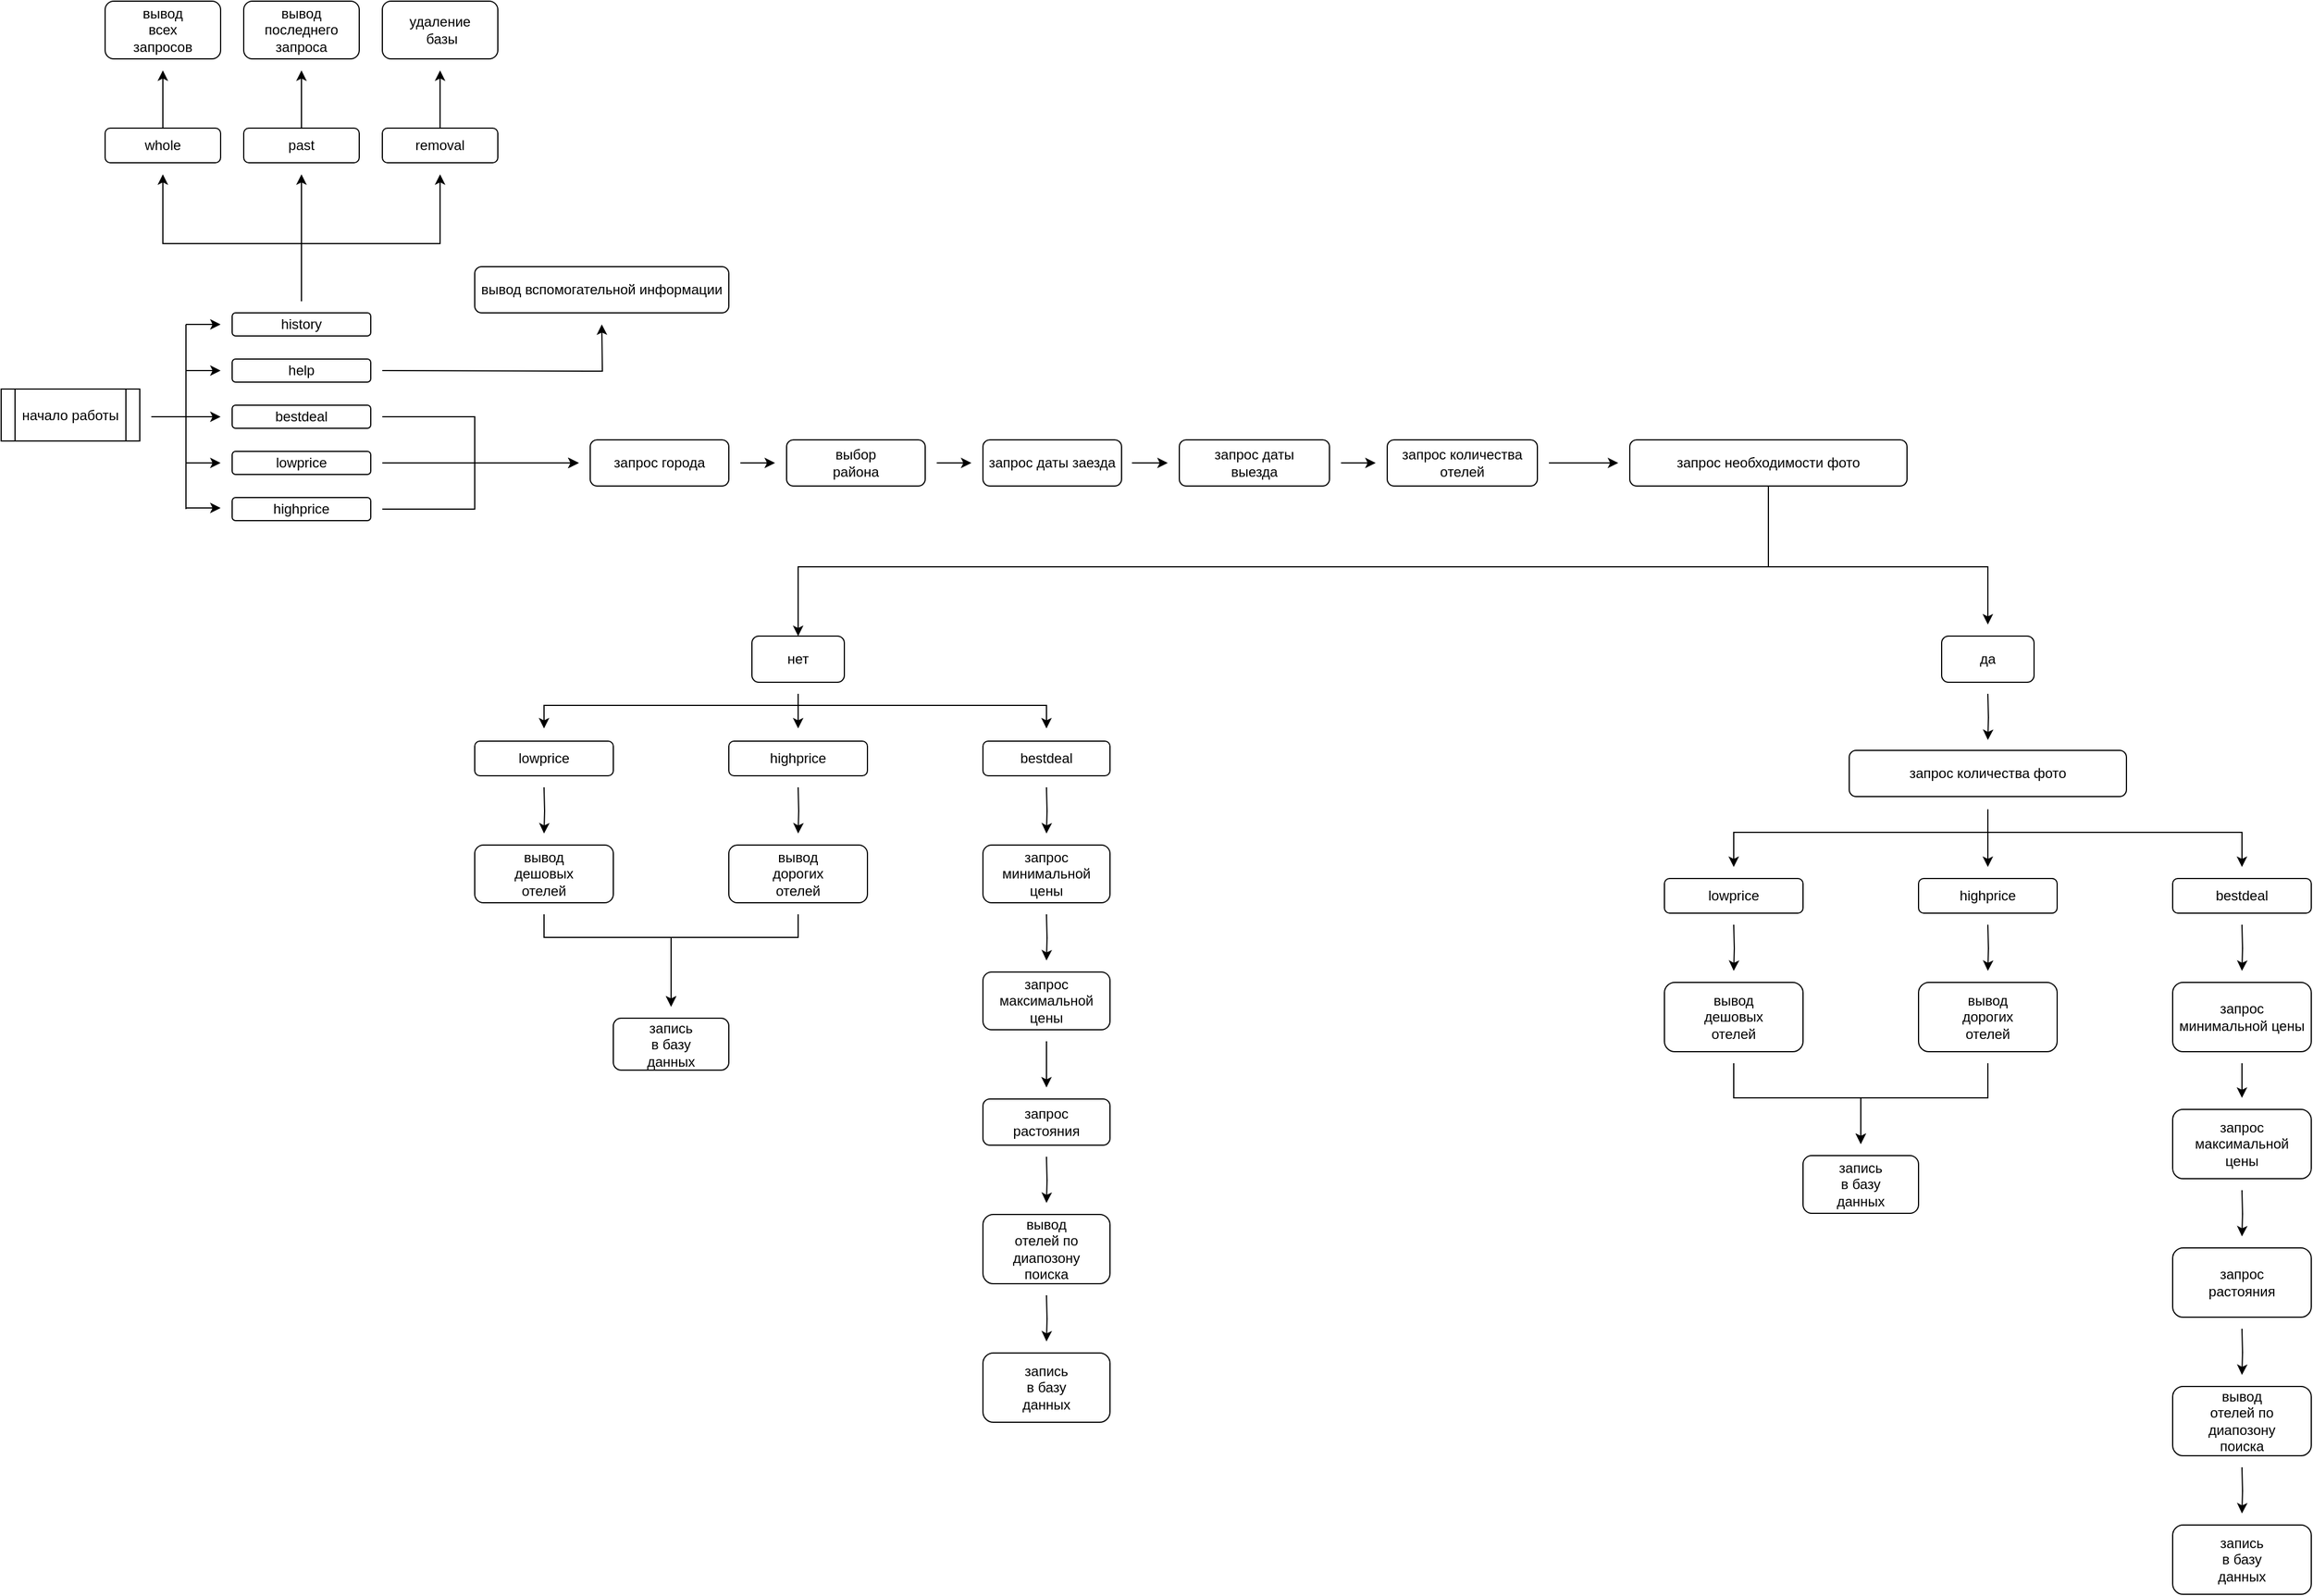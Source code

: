 <mxfile version="18.0.3" type="github">
  <diagram id="-Uqg80dW-zv_m_o8dXyt" name="Page-1">
    <mxGraphModel dx="1348" dy="793" grid="1" gridSize="10" guides="1" tooltips="1" connect="1" arrows="1" fold="1" page="1" pageScale="1" pageWidth="2336" pageHeight="1654" math="0" shadow="0">
      <root>
        <mxCell id="0" />
        <mxCell id="1" parent="0" />
        <mxCell id="ux3j7GME9vnayOOJl4hh-6" value="начало работы" style="shape=process;whiteSpace=wrap;html=1;backgroundOutline=1;" parent="1" vertex="1">
          <mxGeometry x="40" y="546" width="120" height="45" as="geometry" />
        </mxCell>
        <mxCell id="ux3j7GME9vnayOOJl4hh-25" value="" style="edgeStyle=orthogonalEdgeStyle;rounded=0;orthogonalLoop=1;jettySize=auto;html=1;" parent="1" edge="1">
          <mxGeometry relative="1" as="geometry">
            <mxPoint x="300" y="470" as="sourcePoint" />
            <mxPoint x="180" y="360" as="targetPoint" />
            <Array as="points">
              <mxPoint x="300" y="420" />
              <mxPoint x="180" y="420" />
            </Array>
          </mxGeometry>
        </mxCell>
        <mxCell id="ux3j7GME9vnayOOJl4hh-27" value="" style="edgeStyle=orthogonalEdgeStyle;rounded=0;orthogonalLoop=1;jettySize=auto;html=1;" parent="1" edge="1">
          <mxGeometry relative="1" as="geometry">
            <mxPoint x="300" y="470" as="sourcePoint" />
            <mxPoint x="420" y="360" as="targetPoint" />
            <Array as="points">
              <mxPoint x="300" y="420" />
              <mxPoint x="420" y="420" />
            </Array>
          </mxGeometry>
        </mxCell>
        <mxCell id="ux3j7GME9vnayOOJl4hh-7" value="history" style="rounded=1;whiteSpace=wrap;html=1;" parent="1" vertex="1">
          <mxGeometry x="240" y="480" width="120" height="20" as="geometry" />
        </mxCell>
        <mxCell id="ux3j7GME9vnayOOJl4hh-42" value="" style="edgeStyle=orthogonalEdgeStyle;rounded=0;orthogonalLoop=1;jettySize=auto;html=1;" parent="1" edge="1">
          <mxGeometry relative="1" as="geometry">
            <mxPoint x="370" y="530" as="sourcePoint" />
            <mxPoint x="560" y="490" as="targetPoint" />
          </mxGeometry>
        </mxCell>
        <mxCell id="ux3j7GME9vnayOOJl4hh-8" value="help" style="rounded=1;whiteSpace=wrap;html=1;" parent="1" vertex="1">
          <mxGeometry x="240" y="520" width="120" height="20" as="geometry" />
        </mxCell>
        <mxCell id="ux3j7GME9vnayOOJl4hh-44" value="" style="edgeStyle=orthogonalEdgeStyle;rounded=0;orthogonalLoop=1;jettySize=auto;html=1;" parent="1" edge="1">
          <mxGeometry relative="1" as="geometry">
            <mxPoint x="370" y="570" as="sourcePoint" />
            <mxPoint x="540" y="610" as="targetPoint" />
            <Array as="points">
              <mxPoint x="450" y="570" />
              <mxPoint x="450" y="610" />
              <mxPoint x="540" y="610" />
            </Array>
          </mxGeometry>
        </mxCell>
        <mxCell id="ux3j7GME9vnayOOJl4hh-9" value="bestdeal" style="rounded=1;whiteSpace=wrap;html=1;" parent="1" vertex="1">
          <mxGeometry x="240" y="560" width="120" height="20" as="geometry" />
        </mxCell>
        <mxCell id="ux3j7GME9vnayOOJl4hh-48" value="" style="edgeStyle=orthogonalEdgeStyle;rounded=0;orthogonalLoop=1;jettySize=auto;html=1;" parent="1" edge="1">
          <mxGeometry relative="1" as="geometry">
            <mxPoint x="370" y="610" as="sourcePoint" />
            <mxPoint x="540" y="610" as="targetPoint" />
            <Array as="points">
              <mxPoint x="540" y="610" />
            </Array>
          </mxGeometry>
        </mxCell>
        <mxCell id="ux3j7GME9vnayOOJl4hh-10" value="lowprice" style="rounded=1;whiteSpace=wrap;html=1;" parent="1" vertex="1">
          <mxGeometry x="240" y="600" width="120" height="20" as="geometry" />
        </mxCell>
        <mxCell id="ux3j7GME9vnayOOJl4hh-46" value="" style="edgeStyle=orthogonalEdgeStyle;rounded=0;orthogonalLoop=1;jettySize=auto;html=1;" parent="1" edge="1">
          <mxGeometry relative="1" as="geometry">
            <mxPoint x="370" y="650" as="sourcePoint" />
            <mxPoint x="540" y="610" as="targetPoint" />
            <Array as="points">
              <mxPoint x="450" y="650" />
              <mxPoint x="450" y="610" />
            </Array>
          </mxGeometry>
        </mxCell>
        <mxCell id="ux3j7GME9vnayOOJl4hh-11" value="highprice" style="rounded=1;whiteSpace=wrap;html=1;" parent="1" vertex="1">
          <mxGeometry x="240" y="640" width="120" height="20" as="geometry" />
        </mxCell>
        <mxCell id="ux3j7GME9vnayOOJl4hh-13" value="" style="endArrow=none;html=1;rounded=0;" parent="1" edge="1">
          <mxGeometry width="50" height="50" relative="1" as="geometry">
            <mxPoint x="170" y="570" as="sourcePoint" />
            <mxPoint x="200" y="570" as="targetPoint" />
          </mxGeometry>
        </mxCell>
        <mxCell id="ux3j7GME9vnayOOJl4hh-14" value="" style="endArrow=none;html=1;rounded=0;" parent="1" edge="1">
          <mxGeometry width="50" height="50" relative="1" as="geometry">
            <mxPoint x="200" y="650" as="sourcePoint" />
            <mxPoint x="200" y="490" as="targetPoint" />
          </mxGeometry>
        </mxCell>
        <mxCell id="ux3j7GME9vnayOOJl4hh-15" value="" style="endArrow=classic;html=1;rounded=0;" parent="1" edge="1">
          <mxGeometry width="50" height="50" relative="1" as="geometry">
            <mxPoint x="200" y="490" as="sourcePoint" />
            <mxPoint x="230" y="490" as="targetPoint" />
          </mxGeometry>
        </mxCell>
        <mxCell id="ux3j7GME9vnayOOJl4hh-18" value="" style="endArrow=classic;html=1;rounded=0;" parent="1" edge="1">
          <mxGeometry width="50" height="50" relative="1" as="geometry">
            <mxPoint x="200" y="570" as="sourcePoint" />
            <mxPoint x="230" y="570" as="targetPoint" />
          </mxGeometry>
        </mxCell>
        <mxCell id="ux3j7GME9vnayOOJl4hh-19" value="" style="endArrow=classic;html=1;rounded=0;" parent="1" edge="1">
          <mxGeometry width="50" height="50" relative="1" as="geometry">
            <mxPoint x="210" y="530" as="sourcePoint" />
            <mxPoint x="230" y="530" as="targetPoint" />
            <Array as="points">
              <mxPoint x="200" y="530" />
            </Array>
          </mxGeometry>
        </mxCell>
        <mxCell id="ux3j7GME9vnayOOJl4hh-20" value="" style="endArrow=classic;html=1;rounded=0;" parent="1" edge="1">
          <mxGeometry width="50" height="50" relative="1" as="geometry">
            <mxPoint x="200" y="610" as="sourcePoint" />
            <mxPoint x="230" y="610" as="targetPoint" />
          </mxGeometry>
        </mxCell>
        <mxCell id="ux3j7GME9vnayOOJl4hh-21" value="" style="endArrow=classic;html=1;rounded=0;" parent="1" edge="1">
          <mxGeometry width="50" height="50" relative="1" as="geometry">
            <mxPoint x="200" y="649" as="sourcePoint" />
            <mxPoint x="230" y="649" as="targetPoint" />
          </mxGeometry>
        </mxCell>
        <mxCell id="ux3j7GME9vnayOOJl4hh-33" value="" style="edgeStyle=orthogonalEdgeStyle;rounded=0;orthogonalLoop=1;jettySize=auto;html=1;" parent="1" source="ux3j7GME9vnayOOJl4hh-22" edge="1">
          <mxGeometry relative="1" as="geometry">
            <mxPoint x="300" y="270" as="targetPoint" />
          </mxGeometry>
        </mxCell>
        <mxCell id="ux3j7GME9vnayOOJl4hh-22" value="past" style="whiteSpace=wrap;html=1;rounded=1;" parent="1" vertex="1">
          <mxGeometry x="250" y="320" width="100" height="30" as="geometry" />
        </mxCell>
        <mxCell id="ux3j7GME9vnayOOJl4hh-35" value="" style="edgeStyle=orthogonalEdgeStyle;rounded=0;orthogonalLoop=1;jettySize=auto;html=1;" parent="1" source="ux3j7GME9vnayOOJl4hh-26" edge="1">
          <mxGeometry relative="1" as="geometry">
            <mxPoint x="420" y="270" as="targetPoint" />
          </mxGeometry>
        </mxCell>
        <mxCell id="ux3j7GME9vnayOOJl4hh-26" value="removal" style="whiteSpace=wrap;html=1;rounded=1;" parent="1" vertex="1">
          <mxGeometry x="370" y="320" width="100" height="30" as="geometry" />
        </mxCell>
        <mxCell id="ux3j7GME9vnayOOJl4hh-31" value="" style="edgeStyle=orthogonalEdgeStyle;rounded=0;orthogonalLoop=1;jettySize=auto;html=1;" parent="1" source="ux3j7GME9vnayOOJl4hh-24" edge="1">
          <mxGeometry relative="1" as="geometry">
            <mxPoint x="180" y="270" as="targetPoint" />
          </mxGeometry>
        </mxCell>
        <mxCell id="ux3j7GME9vnayOOJl4hh-24" value="whole" style="whiteSpace=wrap;html=1;rounded=1;" parent="1" vertex="1">
          <mxGeometry x="130" y="320" width="100" height="30" as="geometry" />
        </mxCell>
        <mxCell id="ux3j7GME9vnayOOJl4hh-29" value="" style="endArrow=classic;html=1;rounded=0;" parent="1" edge="1">
          <mxGeometry width="50" height="50" relative="1" as="geometry">
            <mxPoint x="300" y="420" as="sourcePoint" />
            <mxPoint x="300" y="360" as="targetPoint" />
          </mxGeometry>
        </mxCell>
        <mxCell id="ux3j7GME9vnayOOJl4hh-30" value="&lt;div&gt;вывод &lt;br&gt;&lt;/div&gt;&lt;div&gt;всех &lt;br&gt;&lt;/div&gt;&lt;div&gt;запросов&lt;/div&gt;" style="whiteSpace=wrap;html=1;rounded=1;" parent="1" vertex="1">
          <mxGeometry x="130" y="210" width="100" height="50" as="geometry" />
        </mxCell>
        <mxCell id="ux3j7GME9vnayOOJl4hh-32" value="вывод последнего запроса" style="whiteSpace=wrap;html=1;rounded=1;" parent="1" vertex="1">
          <mxGeometry x="250" y="210" width="100" height="50" as="geometry" />
        </mxCell>
        <mxCell id="ux3j7GME9vnayOOJl4hh-34" value="&lt;div&gt;удаление&lt;/div&gt;&lt;div&gt;&amp;nbsp;базы&lt;/div&gt;" style="whiteSpace=wrap;html=1;rounded=1;" parent="1" vertex="1">
          <mxGeometry x="370" y="210" width="100" height="50" as="geometry" />
        </mxCell>
        <mxCell id="ux3j7GME9vnayOOJl4hh-41" value="вывод вспомогательной информации" style="whiteSpace=wrap;html=1;rounded=1;" parent="1" vertex="1">
          <mxGeometry x="450" y="440" width="220" height="40" as="geometry" />
        </mxCell>
        <mxCell id="ux3j7GME9vnayOOJl4hh-50" value="" style="edgeStyle=orthogonalEdgeStyle;rounded=0;orthogonalLoop=1;jettySize=auto;html=1;" parent="1" edge="1">
          <mxGeometry relative="1" as="geometry">
            <mxPoint x="680" y="610" as="sourcePoint" />
            <mxPoint x="710" y="610" as="targetPoint" />
          </mxGeometry>
        </mxCell>
        <mxCell id="ux3j7GME9vnayOOJl4hh-43" value="запрос города" style="whiteSpace=wrap;html=1;rounded=1;" parent="1" vertex="1">
          <mxGeometry x="550" y="590" width="120" height="40" as="geometry" />
        </mxCell>
        <mxCell id="ux3j7GME9vnayOOJl4hh-52" value="" style="edgeStyle=orthogonalEdgeStyle;rounded=0;orthogonalLoop=1;jettySize=auto;html=1;" parent="1" edge="1">
          <mxGeometry relative="1" as="geometry">
            <mxPoint x="850" y="610" as="sourcePoint" />
            <mxPoint x="880" y="610" as="targetPoint" />
          </mxGeometry>
        </mxCell>
        <mxCell id="ux3j7GME9vnayOOJl4hh-49" value="&lt;div&gt;выбор &lt;br&gt;&lt;/div&gt;&lt;div&gt;района&lt;/div&gt;" style="whiteSpace=wrap;html=1;rounded=1;" parent="1" vertex="1">
          <mxGeometry x="720" y="590" width="120" height="40" as="geometry" />
        </mxCell>
        <mxCell id="ux3j7GME9vnayOOJl4hh-54" value="" style="edgeStyle=orthogonalEdgeStyle;rounded=0;orthogonalLoop=1;jettySize=auto;html=1;" parent="1" edge="1">
          <mxGeometry relative="1" as="geometry">
            <mxPoint x="1019" y="610" as="sourcePoint" />
            <mxPoint x="1050" y="610" as="targetPoint" />
          </mxGeometry>
        </mxCell>
        <mxCell id="ux3j7GME9vnayOOJl4hh-51" value="запрос даты заезда" style="whiteSpace=wrap;html=1;rounded=1;" parent="1" vertex="1">
          <mxGeometry x="890" y="590" width="120" height="40" as="geometry" />
        </mxCell>
        <mxCell id="ux3j7GME9vnayOOJl4hh-56" value="" style="edgeStyle=orthogonalEdgeStyle;rounded=0;orthogonalLoop=1;jettySize=auto;html=1;" parent="1" edge="1">
          <mxGeometry relative="1" as="geometry">
            <mxPoint x="1200" y="610" as="sourcePoint" />
            <mxPoint x="1230" y="610" as="targetPoint" />
          </mxGeometry>
        </mxCell>
        <mxCell id="ux3j7GME9vnayOOJl4hh-53" value="&lt;div&gt;запрос даты &lt;br&gt;&lt;/div&gt;&lt;div&gt;выезда &lt;/div&gt;" style="whiteSpace=wrap;html=1;rounded=1;" parent="1" vertex="1">
          <mxGeometry x="1060" y="590" width="130" height="40" as="geometry" />
        </mxCell>
        <mxCell id="ux3j7GME9vnayOOJl4hh-58" value="" style="edgeStyle=orthogonalEdgeStyle;rounded=0;orthogonalLoop=1;jettySize=auto;html=1;" parent="1" edge="1">
          <mxGeometry relative="1" as="geometry">
            <mxPoint x="1380" y="610" as="sourcePoint" />
            <mxPoint x="1440" y="610" as="targetPoint" />
          </mxGeometry>
        </mxCell>
        <mxCell id="ux3j7GME9vnayOOJl4hh-55" value="запрос количества отелей" style="whiteSpace=wrap;html=1;rounded=1;" parent="1" vertex="1">
          <mxGeometry x="1240" y="590" width="130" height="40" as="geometry" />
        </mxCell>
        <mxCell id="ux3j7GME9vnayOOJl4hh-60" value="" style="edgeStyle=orthogonalEdgeStyle;rounded=0;orthogonalLoop=1;jettySize=auto;html=1;" parent="1" source="ux3j7GME9vnayOOJl4hh-57" target="ux3j7GME9vnayOOJl4hh-59" edge="1">
          <mxGeometry relative="1" as="geometry">
            <Array as="points">
              <mxPoint x="1570" y="700" />
              <mxPoint x="730" y="700" />
            </Array>
          </mxGeometry>
        </mxCell>
        <mxCell id="ux3j7GME9vnayOOJl4hh-62" value="" style="edgeStyle=orthogonalEdgeStyle;rounded=0;orthogonalLoop=1;jettySize=auto;html=1;" parent="1" source="ux3j7GME9vnayOOJl4hh-57" edge="1">
          <mxGeometry relative="1" as="geometry">
            <mxPoint x="1760" y="750" as="targetPoint" />
            <Array as="points">
              <mxPoint x="1570" y="700" />
              <mxPoint x="1760" y="700" />
            </Array>
          </mxGeometry>
        </mxCell>
        <mxCell id="ux3j7GME9vnayOOJl4hh-57" value="запрос необходимости фото" style="whiteSpace=wrap;html=1;rounded=1;" parent="1" vertex="1">
          <mxGeometry x="1450" y="590" width="240" height="40" as="geometry" />
        </mxCell>
        <mxCell id="ux3j7GME9vnayOOJl4hh-64" value="" style="edgeStyle=orthogonalEdgeStyle;rounded=0;orthogonalLoop=1;jettySize=auto;html=1;" parent="1" edge="1">
          <mxGeometry relative="1" as="geometry">
            <mxPoint x="730" y="810" as="sourcePoint" />
            <mxPoint x="510" y="840" as="targetPoint" />
            <Array as="points">
              <mxPoint x="730" y="820" />
              <mxPoint x="510" y="820" />
            </Array>
          </mxGeometry>
        </mxCell>
        <mxCell id="ux3j7GME9vnayOOJl4hh-66" value="" style="edgeStyle=orthogonalEdgeStyle;rounded=0;orthogonalLoop=1;jettySize=auto;html=1;" parent="1" edge="1">
          <mxGeometry relative="1" as="geometry">
            <mxPoint x="730" y="810" as="sourcePoint" />
            <mxPoint x="730" y="840" as="targetPoint" />
          </mxGeometry>
        </mxCell>
        <mxCell id="ux3j7GME9vnayOOJl4hh-69" value="" style="edgeStyle=orthogonalEdgeStyle;rounded=0;orthogonalLoop=1;jettySize=auto;html=1;" parent="1" edge="1">
          <mxGeometry relative="1" as="geometry">
            <mxPoint x="730" y="810" as="sourcePoint" />
            <mxPoint x="945" y="840" as="targetPoint" />
            <Array as="points">
              <mxPoint x="730" y="820" />
              <mxPoint x="945" y="820" />
            </Array>
          </mxGeometry>
        </mxCell>
        <mxCell id="ux3j7GME9vnayOOJl4hh-59" value="нет" style="whiteSpace=wrap;html=1;rounded=1;" parent="1" vertex="1">
          <mxGeometry x="690" y="760" width="80" height="40" as="geometry" />
        </mxCell>
        <mxCell id="ux3j7GME9vnayOOJl4hh-90" value="" style="edgeStyle=orthogonalEdgeStyle;rounded=0;orthogonalLoop=1;jettySize=auto;html=1;" parent="1" edge="1">
          <mxGeometry relative="1" as="geometry">
            <mxPoint x="1760" y="810" as="sourcePoint" />
            <mxPoint x="1760" y="850" as="targetPoint" />
          </mxGeometry>
        </mxCell>
        <mxCell id="ux3j7GME9vnayOOJl4hh-61" value="да" style="whiteSpace=wrap;html=1;rounded=1;" parent="1" vertex="1">
          <mxGeometry x="1720" y="760" width="80" height="40" as="geometry" />
        </mxCell>
        <mxCell id="ux3j7GME9vnayOOJl4hh-72" value="" style="edgeStyle=orthogonalEdgeStyle;rounded=0;orthogonalLoop=1;jettySize=auto;html=1;" parent="1" edge="1">
          <mxGeometry relative="1" as="geometry">
            <mxPoint x="510" y="891" as="sourcePoint" />
            <mxPoint x="510" y="931" as="targetPoint" />
          </mxGeometry>
        </mxCell>
        <mxCell id="ux3j7GME9vnayOOJl4hh-63" value="lowprice" style="whiteSpace=wrap;html=1;rounded=1;" parent="1" vertex="1">
          <mxGeometry x="450" y="851" width="120" height="30" as="geometry" />
        </mxCell>
        <mxCell id="ux3j7GME9vnayOOJl4hh-74" value="" style="edgeStyle=orthogonalEdgeStyle;rounded=0;orthogonalLoop=1;jettySize=auto;html=1;" parent="1" edge="1">
          <mxGeometry relative="1" as="geometry">
            <mxPoint x="730" y="891" as="sourcePoint" />
            <mxPoint x="730" y="931" as="targetPoint" />
          </mxGeometry>
        </mxCell>
        <mxCell id="ux3j7GME9vnayOOJl4hh-65" value="highprice" style="whiteSpace=wrap;html=1;rounded=1;" parent="1" vertex="1">
          <mxGeometry x="670" y="851" width="120" height="30" as="geometry" />
        </mxCell>
        <mxCell id="ux3j7GME9vnayOOJl4hh-76" value="" style="edgeStyle=orthogonalEdgeStyle;rounded=0;orthogonalLoop=1;jettySize=auto;html=1;" parent="1" edge="1">
          <mxGeometry relative="1" as="geometry">
            <mxPoint x="945" y="891" as="sourcePoint" />
            <mxPoint x="945" y="931" as="targetPoint" />
          </mxGeometry>
        </mxCell>
        <mxCell id="ux3j7GME9vnayOOJl4hh-68" value="bestdeal" style="whiteSpace=wrap;html=1;rounded=1;" parent="1" vertex="1">
          <mxGeometry x="890" y="851" width="110" height="30" as="geometry" />
        </mxCell>
        <mxCell id="ux3j7GME9vnayOOJl4hh-78" value="" style="edgeStyle=orthogonalEdgeStyle;rounded=0;orthogonalLoop=1;jettySize=auto;html=1;" parent="1" edge="1">
          <mxGeometry relative="1" as="geometry">
            <mxPoint x="510" y="1001" as="sourcePoint" />
            <mxPoint x="620" y="1081" as="targetPoint" />
            <Array as="points">
              <mxPoint x="510" y="1021" />
              <mxPoint x="620" y="1021" />
            </Array>
          </mxGeometry>
        </mxCell>
        <mxCell id="ux3j7GME9vnayOOJl4hh-71" value="&lt;div&gt;вывод &lt;br&gt;&lt;/div&gt;&lt;div&gt;дешовых &lt;br&gt;&lt;/div&gt;&lt;div&gt;отелей&lt;/div&gt;" style="whiteSpace=wrap;html=1;rounded=1;" parent="1" vertex="1">
          <mxGeometry x="450" y="941" width="120" height="50" as="geometry" />
        </mxCell>
        <mxCell id="ux3j7GME9vnayOOJl4hh-80" value="" style="edgeStyle=orthogonalEdgeStyle;rounded=0;orthogonalLoop=1;jettySize=auto;html=1;" parent="1" edge="1">
          <mxGeometry relative="1" as="geometry">
            <mxPoint x="730" y="1001" as="sourcePoint" />
            <mxPoint x="620" y="1081" as="targetPoint" />
            <Array as="points">
              <mxPoint x="730" y="1021" />
              <mxPoint x="620" y="1021" />
            </Array>
          </mxGeometry>
        </mxCell>
        <mxCell id="ux3j7GME9vnayOOJl4hh-73" value="&lt;div&gt;вывод&lt;/div&gt;&lt;div&gt;дорогих&lt;/div&gt;&lt;div&gt;отелей&lt;br&gt;&lt;/div&gt;" style="whiteSpace=wrap;html=1;rounded=1;" parent="1" vertex="1">
          <mxGeometry x="670" y="941" width="120" height="50" as="geometry" />
        </mxCell>
        <mxCell id="ux3j7GME9vnayOOJl4hh-82" value="" style="edgeStyle=orthogonalEdgeStyle;rounded=0;orthogonalLoop=1;jettySize=auto;html=1;" parent="1" edge="1">
          <mxGeometry relative="1" as="geometry">
            <mxPoint x="945" y="1001" as="sourcePoint" />
            <mxPoint x="945" y="1041" as="targetPoint" />
          </mxGeometry>
        </mxCell>
        <mxCell id="ux3j7GME9vnayOOJl4hh-75" value="&lt;div&gt;запрос&lt;/div&gt;&lt;div&gt;минимальной цены&lt;br&gt;&lt;/div&gt;" style="whiteSpace=wrap;html=1;rounded=1;" parent="1" vertex="1">
          <mxGeometry x="890" y="941" width="110" height="50" as="geometry" />
        </mxCell>
        <mxCell id="ux3j7GME9vnayOOJl4hh-77" value="&lt;div&gt;запись&lt;/div&gt;&lt;div&gt;в базу&lt;/div&gt;&lt;div&gt;данных&lt;br&gt;&lt;/div&gt;" style="whiteSpace=wrap;html=1;rounded=1;" parent="1" vertex="1">
          <mxGeometry x="570" y="1091" width="100" height="45" as="geometry" />
        </mxCell>
        <mxCell id="ux3j7GME9vnayOOJl4hh-84" value="" style="edgeStyle=orthogonalEdgeStyle;rounded=0;orthogonalLoop=1;jettySize=auto;html=1;" parent="1" edge="1">
          <mxGeometry relative="1" as="geometry">
            <mxPoint x="945" y="1111" as="sourcePoint" />
            <mxPoint x="945" y="1151" as="targetPoint" />
            <Array as="points">
              <mxPoint x="945" y="1131" />
              <mxPoint x="945" y="1131" />
            </Array>
          </mxGeometry>
        </mxCell>
        <mxCell id="ux3j7GME9vnayOOJl4hh-81" value="&lt;div&gt;запрос&lt;/div&gt;&lt;div&gt;максимальной&lt;/div&gt;&lt;div&gt;цены&lt;br&gt;&lt;/div&gt;" style="whiteSpace=wrap;html=1;rounded=1;" parent="1" vertex="1">
          <mxGeometry x="890" y="1051" width="110" height="50" as="geometry" />
        </mxCell>
        <mxCell id="ux3j7GME9vnayOOJl4hh-86" value="" style="edgeStyle=orthogonalEdgeStyle;rounded=0;orthogonalLoop=1;jettySize=auto;html=1;" parent="1" edge="1">
          <mxGeometry relative="1" as="geometry">
            <mxPoint x="945" y="1211" as="sourcePoint" />
            <mxPoint x="945" y="1251" as="targetPoint" />
          </mxGeometry>
        </mxCell>
        <mxCell id="ux3j7GME9vnayOOJl4hh-83" value="&lt;div&gt;запрос&lt;/div&gt;&lt;div&gt;растояния&lt;br&gt;&lt;/div&gt;" style="whiteSpace=wrap;html=1;rounded=1;" parent="1" vertex="1">
          <mxGeometry x="890" y="1161" width="110" height="40" as="geometry" />
        </mxCell>
        <mxCell id="ux3j7GME9vnayOOJl4hh-88" value="" style="edgeStyle=orthogonalEdgeStyle;rounded=0;orthogonalLoop=1;jettySize=auto;html=1;" parent="1" edge="1">
          <mxGeometry relative="1" as="geometry">
            <mxPoint x="945" y="1331" as="sourcePoint" />
            <mxPoint x="945" y="1371" as="targetPoint" />
          </mxGeometry>
        </mxCell>
        <mxCell id="ux3j7GME9vnayOOJl4hh-85" value="&lt;div&gt;вывод&lt;/div&gt;&lt;div&gt;отелей по&lt;/div&gt;&lt;div&gt;диапозону&lt;/div&gt;&lt;div&gt;поиска&lt;br&gt;&lt;/div&gt;" style="whiteSpace=wrap;html=1;rounded=1;" parent="1" vertex="1">
          <mxGeometry x="890" y="1261" width="110" height="60" as="geometry" />
        </mxCell>
        <mxCell id="ux3j7GME9vnayOOJl4hh-87" value="&lt;div&gt;запись&lt;/div&gt;&lt;div&gt;в базу&lt;/div&gt;&lt;div&gt;данных&lt;br&gt;&lt;/div&gt;" style="whiteSpace=wrap;html=1;rounded=1;" parent="1" vertex="1">
          <mxGeometry x="890" y="1381" width="110" height="60" as="geometry" />
        </mxCell>
        <mxCell id="ux3j7GME9vnayOOJl4hh-115" style="edgeStyle=orthogonalEdgeStyle;rounded=0;orthogonalLoop=1;jettySize=auto;html=1;" parent="1" edge="1">
          <mxGeometry relative="1" as="geometry">
            <mxPoint x="1760" y="960" as="targetPoint" />
            <mxPoint x="1760" y="910" as="sourcePoint" />
          </mxGeometry>
        </mxCell>
        <mxCell id="ux3j7GME9vnayOOJl4hh-116" style="edgeStyle=orthogonalEdgeStyle;rounded=0;orthogonalLoop=1;jettySize=auto;html=1;" parent="1" edge="1">
          <mxGeometry relative="1" as="geometry">
            <mxPoint x="1540" y="960" as="targetPoint" />
            <mxPoint x="1760" y="910" as="sourcePoint" />
            <Array as="points">
              <mxPoint x="1760" y="930" />
              <mxPoint x="1540" y="930" />
            </Array>
          </mxGeometry>
        </mxCell>
        <mxCell id="ux3j7GME9vnayOOJl4hh-117" style="edgeStyle=orthogonalEdgeStyle;rounded=0;orthogonalLoop=1;jettySize=auto;html=1;" parent="1" edge="1">
          <mxGeometry relative="1" as="geometry">
            <mxPoint x="1980" y="960" as="targetPoint" />
            <mxPoint x="1760" y="910" as="sourcePoint" />
            <Array as="points">
              <mxPoint x="1760" y="930" />
              <mxPoint x="1980" y="930" />
              <mxPoint x="1980" y="960" />
            </Array>
          </mxGeometry>
        </mxCell>
        <mxCell id="ux3j7GME9vnayOOJl4hh-89" value="запрос количества фото" style="whiteSpace=wrap;html=1;rounded=1;" parent="1" vertex="1">
          <mxGeometry x="1640" y="859" width="240" height="40" as="geometry" />
        </mxCell>
        <mxCell id="ux3j7GME9vnayOOJl4hh-101" value="" style="edgeStyle=orthogonalEdgeStyle;rounded=0;orthogonalLoop=1;jettySize=auto;html=1;" parent="1" edge="1">
          <mxGeometry relative="1" as="geometry">
            <mxPoint x="1540" y="1010" as="sourcePoint" />
            <mxPoint x="1540" y="1050" as="targetPoint" />
          </mxGeometry>
        </mxCell>
        <mxCell id="ux3j7GME9vnayOOJl4hh-91" value="lowprice" style="whiteSpace=wrap;html=1;rounded=1;" parent="1" vertex="1">
          <mxGeometry x="1480" y="970" width="120" height="30" as="geometry" />
        </mxCell>
        <mxCell id="ux3j7GME9vnayOOJl4hh-103" value="" style="edgeStyle=orthogonalEdgeStyle;rounded=0;orthogonalLoop=1;jettySize=auto;html=1;" parent="1" edge="1">
          <mxGeometry relative="1" as="geometry">
            <mxPoint x="1760" y="1010" as="sourcePoint" />
            <mxPoint x="1760" y="1050" as="targetPoint" />
          </mxGeometry>
        </mxCell>
        <mxCell id="ux3j7GME9vnayOOJl4hh-93" value="highprice" style="whiteSpace=wrap;html=1;rounded=1;" parent="1" vertex="1">
          <mxGeometry x="1700" y="970" width="120" height="30" as="geometry" />
        </mxCell>
        <mxCell id="ux3j7GME9vnayOOJl4hh-105" value="" style="edgeStyle=orthogonalEdgeStyle;rounded=0;orthogonalLoop=1;jettySize=auto;html=1;" parent="1" edge="1">
          <mxGeometry relative="1" as="geometry">
            <mxPoint x="1980" y="1010" as="sourcePoint" />
            <mxPoint x="1980" y="1050" as="targetPoint" />
          </mxGeometry>
        </mxCell>
        <mxCell id="ux3j7GME9vnayOOJl4hh-98" value="bestdeal" style="whiteSpace=wrap;html=1;rounded=1;" parent="1" vertex="1">
          <mxGeometry x="1920" y="970" width="120" height="30" as="geometry" />
        </mxCell>
        <mxCell id="ux3j7GME9vnayOOJl4hh-107" value="" style="edgeStyle=orthogonalEdgeStyle;rounded=0;orthogonalLoop=1;jettySize=auto;html=1;" parent="1" edge="1">
          <mxGeometry relative="1" as="geometry">
            <mxPoint x="1540" y="1130" as="sourcePoint" />
            <mxPoint x="1650" y="1200" as="targetPoint" />
            <Array as="points">
              <mxPoint x="1540" y="1160" />
              <mxPoint x="1650" y="1160" />
              <mxPoint x="1650" y="1200" />
            </Array>
          </mxGeometry>
        </mxCell>
        <mxCell id="ux3j7GME9vnayOOJl4hh-100" value="&lt;div&gt;вывод &lt;br&gt;&lt;/div&gt;&lt;div&gt;дешовых &lt;br&gt;&lt;/div&gt;&lt;div&gt;отелей&lt;/div&gt;" style="whiteSpace=wrap;html=1;rounded=1;" parent="1" vertex="1">
          <mxGeometry x="1480" y="1060" width="120" height="60" as="geometry" />
        </mxCell>
        <mxCell id="ux3j7GME9vnayOOJl4hh-108" style="edgeStyle=orthogonalEdgeStyle;rounded=0;orthogonalLoop=1;jettySize=auto;html=1;" parent="1" edge="1">
          <mxGeometry relative="1" as="geometry">
            <mxPoint x="1760" y="1130" as="sourcePoint" />
            <mxPoint x="1650" y="1200" as="targetPoint" />
            <Array as="points">
              <mxPoint x="1760" y="1160" />
              <mxPoint x="1650" y="1160" />
              <mxPoint x="1650" y="1200" />
            </Array>
          </mxGeometry>
        </mxCell>
        <mxCell id="ux3j7GME9vnayOOJl4hh-102" value="&lt;div&gt;вывод&lt;/div&gt;&lt;div&gt;дорогих&lt;/div&gt;&lt;div&gt;отелей&lt;br&gt;&lt;/div&gt;" style="whiteSpace=wrap;html=1;rounded=1;" parent="1" vertex="1">
          <mxGeometry x="1700" y="1060" width="120" height="60" as="geometry" />
        </mxCell>
        <mxCell id="ux3j7GME9vnayOOJl4hh-110" value="" style="edgeStyle=orthogonalEdgeStyle;rounded=0;orthogonalLoop=1;jettySize=auto;html=1;" parent="1" edge="1">
          <mxGeometry relative="1" as="geometry">
            <mxPoint x="1980" y="1130" as="sourcePoint" />
            <mxPoint x="1980" y="1160" as="targetPoint" />
          </mxGeometry>
        </mxCell>
        <mxCell id="ux3j7GME9vnayOOJl4hh-104" value="&lt;div&gt;запрос&lt;/div&gt;&lt;div&gt;минимальной цены&lt;br&gt;&lt;/div&gt;" style="whiteSpace=wrap;html=1;rounded=1;" parent="1" vertex="1">
          <mxGeometry x="1920" y="1060" width="120" height="60" as="geometry" />
        </mxCell>
        <mxCell id="ux3j7GME9vnayOOJl4hh-106" value="&lt;div&gt;запись&lt;/div&gt;&lt;div&gt;в базу&lt;/div&gt;&lt;div&gt;данных&lt;br&gt;&lt;/div&gt;" style="whiteSpace=wrap;html=1;rounded=1;" parent="1" vertex="1">
          <mxGeometry x="1600" y="1210" width="100" height="50" as="geometry" />
        </mxCell>
        <mxCell id="ux3j7GME9vnayOOJl4hh-112" value="" style="edgeStyle=orthogonalEdgeStyle;rounded=0;orthogonalLoop=1;jettySize=auto;html=1;" parent="1" edge="1">
          <mxGeometry relative="1" as="geometry">
            <mxPoint x="1980" y="1240" as="sourcePoint" />
            <mxPoint x="1980" y="1280" as="targetPoint" />
          </mxGeometry>
        </mxCell>
        <mxCell id="ux3j7GME9vnayOOJl4hh-109" value="&lt;div&gt;запрос&lt;/div&gt;&lt;div&gt;максимальной&lt;/div&gt;&lt;div&gt;цены&lt;br&gt;&lt;/div&gt;" style="whiteSpace=wrap;html=1;rounded=1;" parent="1" vertex="1">
          <mxGeometry x="1920" y="1170" width="120" height="60" as="geometry" />
        </mxCell>
        <mxCell id="ux3j7GME9vnayOOJl4hh-114" value="" style="edgeStyle=orthogonalEdgeStyle;rounded=0;orthogonalLoop=1;jettySize=auto;html=1;" parent="1" edge="1">
          <mxGeometry relative="1" as="geometry">
            <mxPoint x="1980" y="1360" as="sourcePoint" />
            <mxPoint x="1980" y="1400" as="targetPoint" />
          </mxGeometry>
        </mxCell>
        <mxCell id="ux3j7GME9vnayOOJl4hh-111" value="&lt;div&gt;запрос&lt;/div&gt;&lt;div&gt;растояния&lt;br&gt;&lt;/div&gt;" style="whiteSpace=wrap;html=1;rounded=1;" parent="1" vertex="1">
          <mxGeometry x="1920" y="1290" width="120" height="60" as="geometry" />
        </mxCell>
        <mxCell id="ux3j7GME9vnayOOJl4hh-119" value="" style="edgeStyle=orthogonalEdgeStyle;rounded=0;orthogonalLoop=1;jettySize=auto;html=1;" parent="1" edge="1">
          <mxGeometry relative="1" as="geometry">
            <mxPoint x="1980" y="1480" as="sourcePoint" />
            <mxPoint x="1980" y="1520" as="targetPoint" />
          </mxGeometry>
        </mxCell>
        <mxCell id="ux3j7GME9vnayOOJl4hh-113" value="&lt;div&gt;вывод&lt;/div&gt;&lt;div&gt;отелей по&lt;/div&gt;&lt;div&gt;диапозону&lt;/div&gt;&lt;div&gt;поиска&lt;br&gt;&lt;/div&gt;" style="whiteSpace=wrap;html=1;rounded=1;" parent="1" vertex="1">
          <mxGeometry x="1920" y="1410" width="120" height="60" as="geometry" />
        </mxCell>
        <mxCell id="ux3j7GME9vnayOOJl4hh-118" value="&lt;div&gt;запись&lt;/div&gt;&lt;div&gt;в базу&lt;/div&gt;&lt;div&gt;данных&lt;br&gt;&lt;/div&gt;" style="whiteSpace=wrap;html=1;rounded=1;" parent="1" vertex="1">
          <mxGeometry x="1920" y="1530" width="120" height="60" as="geometry" />
        </mxCell>
      </root>
    </mxGraphModel>
  </diagram>
</mxfile>
